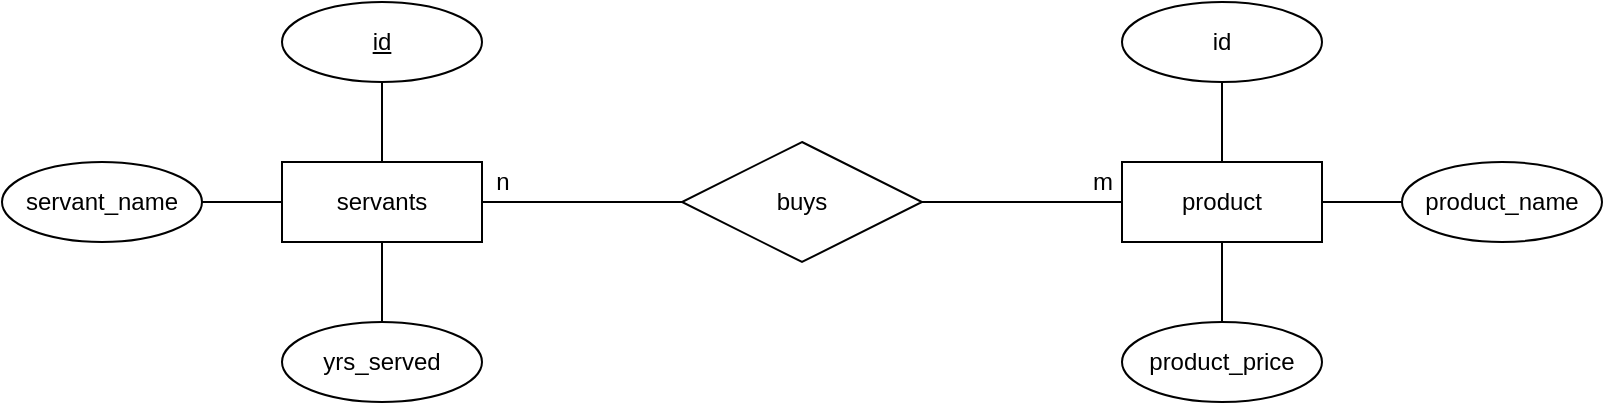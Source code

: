 <mxfile version="14.8.6" type="device"><diagram id="R2lEEEUBdFMjLlhIrx00" name="Page-1"><mxGraphModel dx="1038" dy="578" grid="1" gridSize="10" guides="1" tooltips="1" connect="1" arrows="1" fold="1" page="1" pageScale="1" pageWidth="850" pageHeight="1100" math="0" shadow="0" extFonts="Permanent Marker^https://fonts.googleapis.com/css?family=Permanent+Marker"><root><mxCell id="0"/><mxCell id="1" parent="0"/><mxCell id="fVQ4kuDZI9TlIbukKpGR-3" value="servants" style="whiteSpace=wrap;html=1;align=center;" parent="1" vertex="1"><mxGeometry x="260" y="240" width="100" height="40" as="geometry"/></mxCell><mxCell id="fVQ4kuDZI9TlIbukKpGR-4" value="&lt;u&gt;id&lt;/u&gt;" style="ellipse;whiteSpace=wrap;html=1;align=center;" parent="1" vertex="1"><mxGeometry x="260" y="160" width="100" height="40" as="geometry"/></mxCell><mxCell id="fVQ4kuDZI9TlIbukKpGR-5" value="yrs_served" style="ellipse;whiteSpace=wrap;html=1;align=center;" parent="1" vertex="1"><mxGeometry x="260" y="320" width="100" height="40" as="geometry"/></mxCell><mxCell id="fVQ4kuDZI9TlIbukKpGR-6" value="servant_name" style="ellipse;whiteSpace=wrap;html=1;align=center;" parent="1" vertex="1"><mxGeometry x="120" y="240" width="100" height="40" as="geometry"/></mxCell><mxCell id="fVQ4kuDZI9TlIbukKpGR-7" value="" style="endArrow=none;html=1;entryX=0.5;entryY=1;entryDx=0;entryDy=0;exitX=0.5;exitY=0;exitDx=0;exitDy=0;" parent="1" source="fVQ4kuDZI9TlIbukKpGR-3" target="fVQ4kuDZI9TlIbukKpGR-4" edge="1"><mxGeometry width="50" height="50" relative="1" as="geometry"><mxPoint x="500" y="400" as="sourcePoint"/><mxPoint x="550" y="350" as="targetPoint"/></mxGeometry></mxCell><mxCell id="fVQ4kuDZI9TlIbukKpGR-8" value="" style="endArrow=none;html=1;entryX=1;entryY=0.5;entryDx=0;entryDy=0;" parent="1" target="fVQ4kuDZI9TlIbukKpGR-6" edge="1"><mxGeometry width="50" height="50" relative="1" as="geometry"><mxPoint x="260" y="260" as="sourcePoint"/><mxPoint x="320" y="210" as="targetPoint"/></mxGeometry></mxCell><mxCell id="fVQ4kuDZI9TlIbukKpGR-9" value="" style="endArrow=none;html=1;entryX=0.5;entryY=0;entryDx=0;entryDy=0;exitX=0.5;exitY=1;exitDx=0;exitDy=0;" parent="1" source="fVQ4kuDZI9TlIbukKpGR-3" target="fVQ4kuDZI9TlIbukKpGR-5" edge="1"><mxGeometry width="50" height="50" relative="1" as="geometry"><mxPoint x="270" y="270" as="sourcePoint"/><mxPoint x="230" y="270" as="targetPoint"/></mxGeometry></mxCell><mxCell id="fVQ4kuDZI9TlIbukKpGR-10" value="product" style="whiteSpace=wrap;html=1;align=center;" parent="1" vertex="1"><mxGeometry x="680" y="240" width="100" height="40" as="geometry"/></mxCell><mxCell id="fVQ4kuDZI9TlIbukKpGR-11" value="id" style="ellipse;whiteSpace=wrap;html=1;align=center;" parent="1" vertex="1"><mxGeometry x="680" y="160" width="100" height="40" as="geometry"/></mxCell><mxCell id="fVQ4kuDZI9TlIbukKpGR-12" value="product_price" style="ellipse;whiteSpace=wrap;html=1;align=center;" parent="1" vertex="1"><mxGeometry x="680" y="320" width="100" height="40" as="geometry"/></mxCell><mxCell id="fVQ4kuDZI9TlIbukKpGR-13" value="product_name" style="ellipse;whiteSpace=wrap;html=1;align=center;" parent="1" vertex="1"><mxGeometry x="820" y="240" width="100" height="40" as="geometry"/></mxCell><mxCell id="fVQ4kuDZI9TlIbukKpGR-14" value="" style="endArrow=none;html=1;entryX=0.5;entryY=1;entryDx=0;entryDy=0;exitX=0.5;exitY=0;exitDx=0;exitDy=0;" parent="1" source="fVQ4kuDZI9TlIbukKpGR-10" target="fVQ4kuDZI9TlIbukKpGR-11" edge="1"><mxGeometry width="50" height="50" relative="1" as="geometry"><mxPoint x="920" y="400" as="sourcePoint"/><mxPoint x="970" y="350" as="targetPoint"/></mxGeometry></mxCell><mxCell id="fVQ4kuDZI9TlIbukKpGR-15" value="" style="endArrow=none;html=1;entryX=0.5;entryY=0;entryDx=0;entryDy=0;exitX=0.5;exitY=1;exitDx=0;exitDy=0;" parent="1" source="fVQ4kuDZI9TlIbukKpGR-10" target="fVQ4kuDZI9TlIbukKpGR-12" edge="1"><mxGeometry width="50" height="50" relative="1" as="geometry"><mxPoint x="690" y="270" as="sourcePoint"/><mxPoint x="650" y="270" as="targetPoint"/></mxGeometry></mxCell><mxCell id="fVQ4kuDZI9TlIbukKpGR-16" value="" style="endArrow=none;html=1;entryX=0;entryY=0.5;entryDx=0;entryDy=0;exitX=1;exitY=0.5;exitDx=0;exitDy=0;" parent="1" source="fVQ4kuDZI9TlIbukKpGR-10" target="fVQ4kuDZI9TlIbukKpGR-13" edge="1"><mxGeometry width="50" height="50" relative="1" as="geometry"><mxPoint x="740" y="250" as="sourcePoint"/><mxPoint x="740" y="210" as="targetPoint"/></mxGeometry></mxCell><mxCell id="fVQ4kuDZI9TlIbukKpGR-17" value="buys" style="shape=rhombus;perimeter=rhombusPerimeter;whiteSpace=wrap;html=1;align=center;" parent="1" vertex="1"><mxGeometry x="460" y="230" width="120" height="60" as="geometry"/></mxCell><mxCell id="fVQ4kuDZI9TlIbukKpGR-18" value="" style="endArrow=none;html=1;entryX=0;entryY=0.5;entryDx=0;entryDy=0;exitX=1;exitY=0.5;exitDx=0;exitDy=0;" parent="1" source="fVQ4kuDZI9TlIbukKpGR-17" target="fVQ4kuDZI9TlIbukKpGR-10" edge="1"><mxGeometry width="50" height="50" relative="1" as="geometry"><mxPoint x="500" y="400" as="sourcePoint"/><mxPoint x="550" y="350" as="targetPoint"/></mxGeometry></mxCell><mxCell id="fVQ4kuDZI9TlIbukKpGR-19" value="" style="endArrow=none;html=1;entryX=1;entryY=0.5;entryDx=0;entryDy=0;exitX=0;exitY=0.5;exitDx=0;exitDy=0;" parent="1" source="fVQ4kuDZI9TlIbukKpGR-17" target="fVQ4kuDZI9TlIbukKpGR-3" edge="1"><mxGeometry width="50" height="50" relative="1" as="geometry"><mxPoint x="590" y="270" as="sourcePoint"/><mxPoint x="690" y="270" as="targetPoint"/></mxGeometry></mxCell><mxCell id="fVQ4kuDZI9TlIbukKpGR-20" value="n" style="text;html=1;align=center;verticalAlign=middle;resizable=0;points=[];autosize=1;strokeColor=none;" parent="1" vertex="1"><mxGeometry x="360" y="240" width="20" height="20" as="geometry"/></mxCell><mxCell id="fVQ4kuDZI9TlIbukKpGR-21" value="m" style="text;html=1;align=center;verticalAlign=middle;resizable=0;points=[];autosize=1;strokeColor=none;" parent="1" vertex="1"><mxGeometry x="655" y="240" width="30" height="20" as="geometry"/></mxCell></root></mxGraphModel></diagram></mxfile>